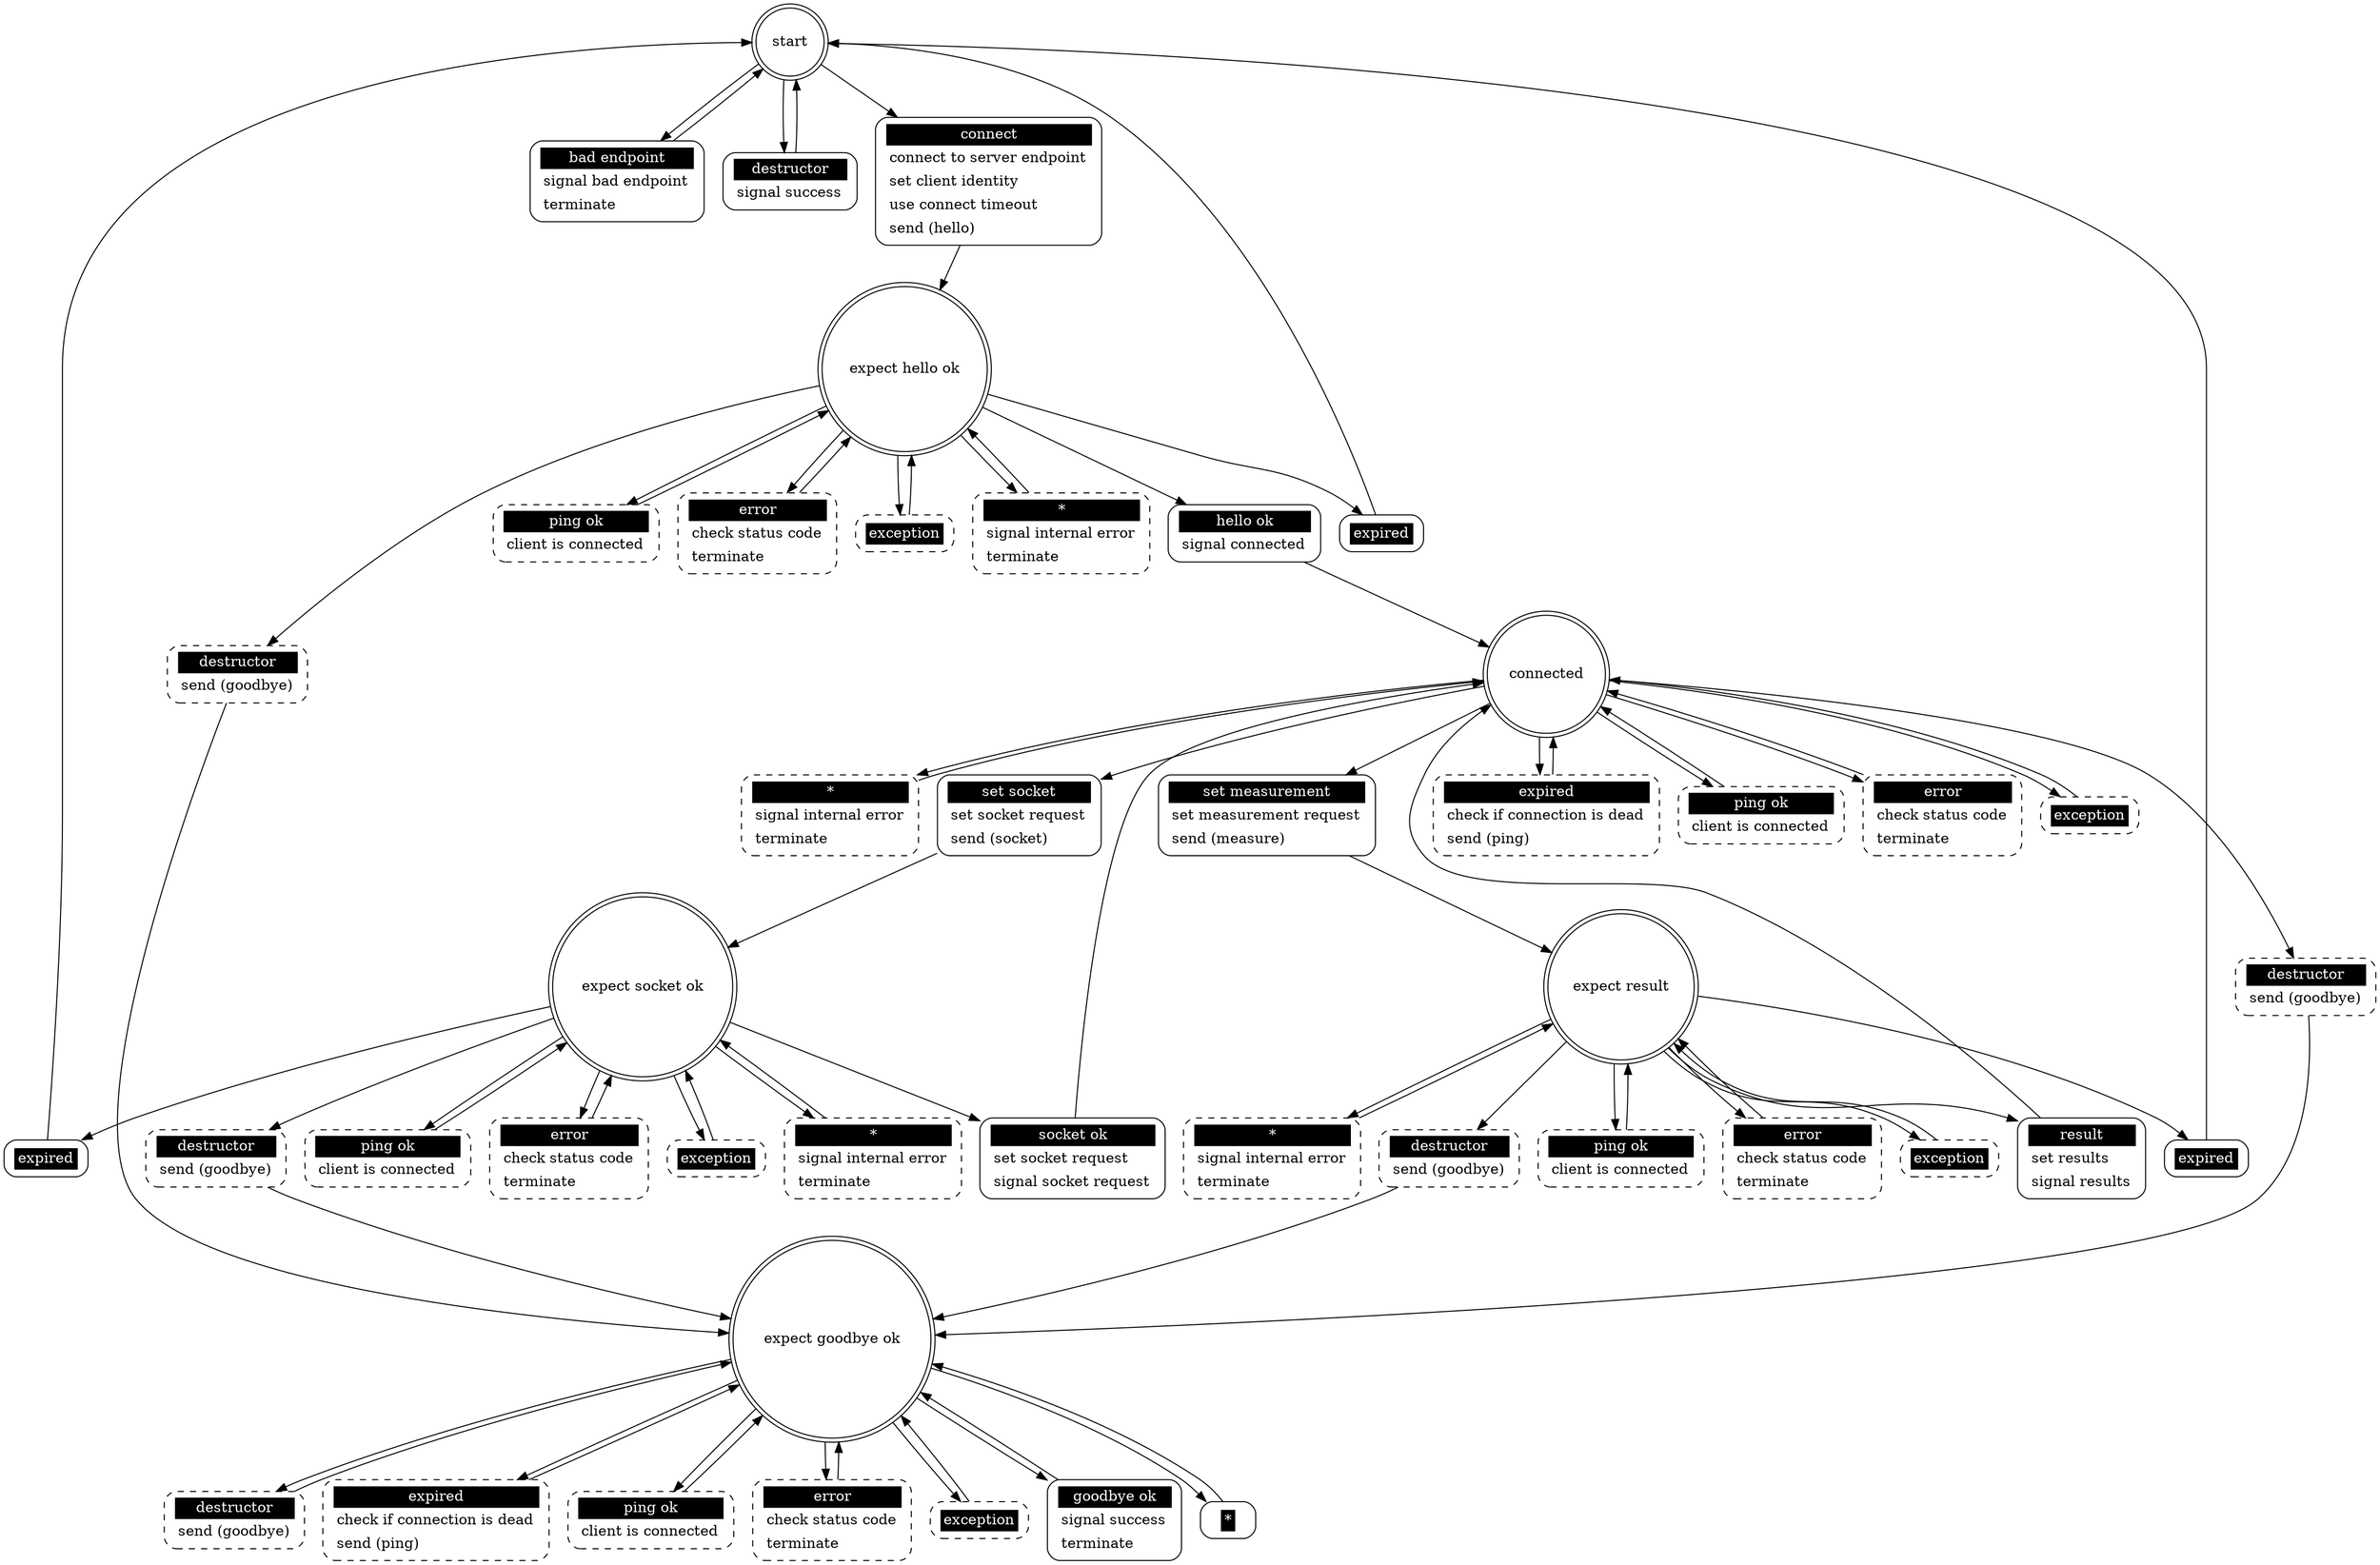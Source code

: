 ## Automatically generated from zperf_client.xml by gsl
digraph "zperf_client" {

 "start" [shape = "doublecircle"];
 "start connect" [shape = "Mrecord" style = solid label = <<table border="0" cellborder="0" cellpadding="3" bgcolor="white"><tr><td bgcolor="black" align="center" colspan="2"><font color="white">connect</font></td></tr><tr><td align="left" port="r3">connect to server endpoint</td></tr><tr><td align="left" port="r3">set client identity</td></tr><tr><td align="left" port="r3">use connect timeout</td></tr><tr><td align="left" port="r3">send (hello)</td></tr></table>>];
 "start" -> "start connect";
 "start connect" -> "expect hello ok";
 "start bad endpoint" [shape = "Mrecord" style = solid label = <<table border="0" cellborder="0" cellpadding="3" bgcolor="white"><tr><td bgcolor="black" align="center" colspan="2"><font color="white">bad endpoint</font></td></tr><tr><td align="left" port="r3">signal bad endpoint</td></tr><tr><td align="left" port="r3">terminate</td></tr></table>>];
 "start" -> "start bad endpoint";
 "start bad endpoint" -> "start";
 "start destructor" [shape = "Mrecord" style = solid label = <<table border="0" cellborder="0" cellpadding="3" bgcolor="white"><tr><td bgcolor="black" align="center" colspan="2"><font color="white">destructor</font></td></tr><tr><td align="left" port="r3">signal success</td></tr></table>>];
 "start" -> "start destructor";
 "start destructor" -> "start";

 "expect hello ok" [shape = "doublecircle"];
 "expect hello ok destructor" [shape = "Mrecord" style = dashed label = <<table border="0" cellborder="0" cellpadding="3" bgcolor="white"><tr><td bgcolor="black" align="center" colspan="2"><font color="white">destructor</font></td></tr><tr><td align="left" port="r3">send (goodbye)</td></tr></table>>];
 "expect hello ok" -> "expect hello ok destructor";
 "expect hello ok destructor" -> "expect goodbye ok";
 "expect hello ok ping ok" [shape = "Mrecord" style = dashed label = <<table border="0" cellborder="0" cellpadding="3" bgcolor="white"><tr><td bgcolor="black" align="center" colspan="2"><font color="white">ping ok</font></td></tr><tr><td align="left" port="r3">client is connected</td></tr></table>>];
 "expect hello ok" -> "expect hello ok ping ok";
 "expect hello ok ping ok" -> "expect hello ok";
 "expect hello ok error" [shape = "Mrecord" style = dashed label = <<table border="0" cellborder="0" cellpadding="3" bgcolor="white"><tr><td bgcolor="black" align="center" colspan="2"><font color="white">error</font></td></tr><tr><td align="left" port="r3">check status code</td></tr><tr><td align="left" port="r3">terminate</td></tr></table>>];
 "expect hello ok" -> "expect hello ok error";
 "expect hello ok error" -> "expect hello ok";
 "expect hello ok exception" [shape = "Mrecord" style = dashed label = <<table border="0" cellborder="0" cellpadding="3" bgcolor="white"><tr><td bgcolor="black" align="center" colspan="2"><font color="white">exception</font></td></tr></table>>];
 "expect hello ok" -> "expect hello ok exception";
 "expect hello ok exception" -> "expect hello ok";
 "expect hello ok *" [shape = "Mrecord" style = dashed label = <<table border="0" cellborder="0" cellpadding="3" bgcolor="white"><tr><td bgcolor="black" align="center" colspan="2"><font color="white">*</font></td></tr><tr><td align="left" port="r3">signal internal error</td></tr><tr><td align="left" port="r3">terminate</td></tr></table>>];
 "expect hello ok" -> "expect hello ok *";
 "expect hello ok *" -> "expect hello ok";
 "expect hello ok hello ok" [shape = "Mrecord" style = solid label = <<table border="0" cellborder="0" cellpadding="3" bgcolor="white"><tr><td bgcolor="black" align="center" colspan="2"><font color="white">hello ok</font></td></tr><tr><td align="left" port="r3">signal connected</td></tr></table>>];
 "expect hello ok" -> "expect hello ok hello ok";
 "expect hello ok hello ok" -> "connected";
 "expect hello ok expired" [shape = "Mrecord" style = solid label = <<table border="0" cellborder="0" cellpadding="3" bgcolor="white"><tr><td bgcolor="black" align="center" colspan="2"><font color="white">expired</font></td></tr></table>>];
 "expect hello ok" -> "expect hello ok expired";
 "expect hello ok expired" -> "start";

 "connected" [shape = "doublecircle"];
 "connected destructor" [shape = "Mrecord" style = dashed label = <<table border="0" cellborder="0" cellpadding="3" bgcolor="white"><tr><td bgcolor="black" align="center" colspan="2"><font color="white">destructor</font></td></tr><tr><td align="left" port="r3">send (goodbye)</td></tr></table>>];
 "connected" -> "connected destructor";
 "connected destructor" -> "expect goodbye ok";
 "connected expired" [shape = "Mrecord" style = dashed label = <<table border="0" cellborder="0" cellpadding="3" bgcolor="white"><tr><td bgcolor="black" align="center" colspan="2"><font color="white">expired</font></td></tr><tr><td align="left" port="r3">check if connection is dead</td></tr><tr><td align="left" port="r3">send (ping)</td></tr></table>>];
 "connected" -> "connected expired";
 "connected expired" -> "connected";
 "connected ping ok" [shape = "Mrecord" style = dashed label = <<table border="0" cellborder="0" cellpadding="3" bgcolor="white"><tr><td bgcolor="black" align="center" colspan="2"><font color="white">ping ok</font></td></tr><tr><td align="left" port="r3">client is connected</td></tr></table>>];
 "connected" -> "connected ping ok";
 "connected ping ok" -> "connected";
 "connected error" [shape = "Mrecord" style = dashed label = <<table border="0" cellborder="0" cellpadding="3" bgcolor="white"><tr><td bgcolor="black" align="center" colspan="2"><font color="white">error</font></td></tr><tr><td align="left" port="r3">check status code</td></tr><tr><td align="left" port="r3">terminate</td></tr></table>>];
 "connected" -> "connected error";
 "connected error" -> "connected";
 "connected exception" [shape = "Mrecord" style = dashed label = <<table border="0" cellborder="0" cellpadding="3" bgcolor="white"><tr><td bgcolor="black" align="center" colspan="2"><font color="white">exception</font></td></tr></table>>];
 "connected" -> "connected exception";
 "connected exception" -> "connected";
 "connected *" [shape = "Mrecord" style = dashed label = <<table border="0" cellborder="0" cellpadding="3" bgcolor="white"><tr><td bgcolor="black" align="center" colspan="2"><font color="white">*</font></td></tr><tr><td align="left" port="r3">signal internal error</td></tr><tr><td align="left" port="r3">terminate</td></tr></table>>];
 "connected" -> "connected *";
 "connected *" -> "connected";
 "connected set socket" [shape = "Mrecord" style = solid label = <<table border="0" cellborder="0" cellpadding="3" bgcolor="white"><tr><td bgcolor="black" align="center" colspan="2"><font color="white">set socket</font></td></tr><tr><td align="left" port="r3">set socket request</td></tr><tr><td align="left" port="r3">send (socket)</td></tr></table>>];
 "connected" -> "connected set socket";
 "connected set socket" -> "expect socket ok";
 "connected set measurement" [shape = "Mrecord" style = solid label = <<table border="0" cellborder="0" cellpadding="3" bgcolor="white"><tr><td bgcolor="black" align="center" colspan="2"><font color="white">set measurement</font></td></tr><tr><td align="left" port="r3">set measurement request</td></tr><tr><td align="left" port="r3">send (measure)</td></tr></table>>];
 "connected" -> "connected set measurement";
 "connected set measurement" -> "expect result";

 "expect socket ok" [shape = "doublecircle"];
 "expect socket ok destructor" [shape = "Mrecord" style = dashed label = <<table border="0" cellborder="0" cellpadding="3" bgcolor="white"><tr><td bgcolor="black" align="center" colspan="2"><font color="white">destructor</font></td></tr><tr><td align="left" port="r3">send (goodbye)</td></tr></table>>];
 "expect socket ok" -> "expect socket ok destructor";
 "expect socket ok destructor" -> "expect goodbye ok";
 "expect socket ok ping ok" [shape = "Mrecord" style = dashed label = <<table border="0" cellborder="0" cellpadding="3" bgcolor="white"><tr><td bgcolor="black" align="center" colspan="2"><font color="white">ping ok</font></td></tr><tr><td align="left" port="r3">client is connected</td></tr></table>>];
 "expect socket ok" -> "expect socket ok ping ok";
 "expect socket ok ping ok" -> "expect socket ok";
 "expect socket ok error" [shape = "Mrecord" style = dashed label = <<table border="0" cellborder="0" cellpadding="3" bgcolor="white"><tr><td bgcolor="black" align="center" colspan="2"><font color="white">error</font></td></tr><tr><td align="left" port="r3">check status code</td></tr><tr><td align="left" port="r3">terminate</td></tr></table>>];
 "expect socket ok" -> "expect socket ok error";
 "expect socket ok error" -> "expect socket ok";
 "expect socket ok exception" [shape = "Mrecord" style = dashed label = <<table border="0" cellborder="0" cellpadding="3" bgcolor="white"><tr><td bgcolor="black" align="center" colspan="2"><font color="white">exception</font></td></tr></table>>];
 "expect socket ok" -> "expect socket ok exception";
 "expect socket ok exception" -> "expect socket ok";
 "expect socket ok *" [shape = "Mrecord" style = dashed label = <<table border="0" cellborder="0" cellpadding="3" bgcolor="white"><tr><td bgcolor="black" align="center" colspan="2"><font color="white">*</font></td></tr><tr><td align="left" port="r3">signal internal error</td></tr><tr><td align="left" port="r3">terminate</td></tr></table>>];
 "expect socket ok" -> "expect socket ok *";
 "expect socket ok *" -> "expect socket ok";
 "expect socket ok socket ok" [shape = "Mrecord" style = solid label = <<table border="0" cellborder="0" cellpadding="3" bgcolor="white"><tr><td bgcolor="black" align="center" colspan="2"><font color="white">socket ok</font></td></tr><tr><td align="left" port="r3">set socket request</td></tr><tr><td align="left" port="r3">signal socket request</td></tr></table>>];
 "expect socket ok" -> "expect socket ok socket ok";
 "expect socket ok socket ok" -> "connected";
 "expect socket ok expired" [shape = "Mrecord" style = solid label = <<table border="0" cellborder="0" cellpadding="3" bgcolor="white"><tr><td bgcolor="black" align="center" colspan="2"><font color="white">expired</font></td></tr></table>>];
 "expect socket ok" -> "expect socket ok expired";
 "expect socket ok expired" -> "start";

 "expect result" [shape = "doublecircle"];
 "expect result destructor" [shape = "Mrecord" style = dashed label = <<table border="0" cellborder="0" cellpadding="3" bgcolor="white"><tr><td bgcolor="black" align="center" colspan="2"><font color="white">destructor</font></td></tr><tr><td align="left" port="r3">send (goodbye)</td></tr></table>>];
 "expect result" -> "expect result destructor";
 "expect result destructor" -> "expect goodbye ok";
 "expect result ping ok" [shape = "Mrecord" style = dashed label = <<table border="0" cellborder="0" cellpadding="3" bgcolor="white"><tr><td bgcolor="black" align="center" colspan="2"><font color="white">ping ok</font></td></tr><tr><td align="left" port="r3">client is connected</td></tr></table>>];
 "expect result" -> "expect result ping ok";
 "expect result ping ok" -> "expect result";
 "expect result error" [shape = "Mrecord" style = dashed label = <<table border="0" cellborder="0" cellpadding="3" bgcolor="white"><tr><td bgcolor="black" align="center" colspan="2"><font color="white">error</font></td></tr><tr><td align="left" port="r3">check status code</td></tr><tr><td align="left" port="r3">terminate</td></tr></table>>];
 "expect result" -> "expect result error";
 "expect result error" -> "expect result";
 "expect result exception" [shape = "Mrecord" style = dashed label = <<table border="0" cellborder="0" cellpadding="3" bgcolor="white"><tr><td bgcolor="black" align="center" colspan="2"><font color="white">exception</font></td></tr></table>>];
 "expect result" -> "expect result exception";
 "expect result exception" -> "expect result";
 "expect result *" [shape = "Mrecord" style = dashed label = <<table border="0" cellborder="0" cellpadding="3" bgcolor="white"><tr><td bgcolor="black" align="center" colspan="2"><font color="white">*</font></td></tr><tr><td align="left" port="r3">signal internal error</td></tr><tr><td align="left" port="r3">terminate</td></tr></table>>];
 "expect result" -> "expect result *";
 "expect result *" -> "expect result";
 "expect result result" [shape = "Mrecord" style = solid label = <<table border="0" cellborder="0" cellpadding="3" bgcolor="white"><tr><td bgcolor="black" align="center" colspan="2"><font color="white">result</font></td></tr><tr><td align="left" port="r3">set results</td></tr><tr><td align="left" port="r3">signal results</td></tr></table>>];
 "expect result" -> "expect result result";
 "expect result result" -> "connected";
 "expect result expired" [shape = "Mrecord" style = solid label = <<table border="0" cellborder="0" cellpadding="3" bgcolor="white"><tr><td bgcolor="black" align="center" colspan="2"><font color="white">expired</font></td></tr></table>>];
 "expect result" -> "expect result expired";
 "expect result expired" -> "start";

 "expect goodbye ok" [shape = "doublecircle"];
 "expect goodbye ok destructor" [shape = "Mrecord" style = dashed label = <<table border="0" cellborder="0" cellpadding="3" bgcolor="white"><tr><td bgcolor="black" align="center" colspan="2"><font color="white">destructor</font></td></tr><tr><td align="left" port="r3">send (goodbye)</td></tr></table>>];
 "expect goodbye ok" -> "expect goodbye ok destructor";
 "expect goodbye ok destructor" -> "expect goodbye ok";
 "expect goodbye ok expired" [shape = "Mrecord" style = dashed label = <<table border="0" cellborder="0" cellpadding="3" bgcolor="white"><tr><td bgcolor="black" align="center" colspan="2"><font color="white">expired</font></td></tr><tr><td align="left" port="r3">check if connection is dead</td></tr><tr><td align="left" port="r3">send (ping)</td></tr></table>>];
 "expect goodbye ok" -> "expect goodbye ok expired";
 "expect goodbye ok expired" -> "expect goodbye ok";
 "expect goodbye ok ping ok" [shape = "Mrecord" style = dashed label = <<table border="0" cellborder="0" cellpadding="3" bgcolor="white"><tr><td bgcolor="black" align="center" colspan="2"><font color="white">ping ok</font></td></tr><tr><td align="left" port="r3">client is connected</td></tr></table>>];
 "expect goodbye ok" -> "expect goodbye ok ping ok";
 "expect goodbye ok ping ok" -> "expect goodbye ok";
 "expect goodbye ok error" [shape = "Mrecord" style = dashed label = <<table border="0" cellborder="0" cellpadding="3" bgcolor="white"><tr><td bgcolor="black" align="center" colspan="2"><font color="white">error</font></td></tr><tr><td align="left" port="r3">check status code</td></tr><tr><td align="left" port="r3">terminate</td></tr></table>>];
 "expect goodbye ok" -> "expect goodbye ok error";
 "expect goodbye ok error" -> "expect goodbye ok";
 "expect goodbye ok exception" [shape = "Mrecord" style = dashed label = <<table border="0" cellborder="0" cellpadding="3" bgcolor="white"><tr><td bgcolor="black" align="center" colspan="2"><font color="white">exception</font></td></tr></table>>];
 "expect goodbye ok" -> "expect goodbye ok exception";
 "expect goodbye ok exception" -> "expect goodbye ok";
 "expect goodbye ok goodbye ok" [shape = "Mrecord" style = solid label = <<table border="0" cellborder="0" cellpadding="3" bgcolor="white"><tr><td bgcolor="black" align="center" colspan="2"><font color="white">goodbye ok</font></td></tr><tr><td align="left" port="r3">signal success</td></tr><tr><td align="left" port="r3">terminate</td></tr></table>>];
 "expect goodbye ok" -> "expect goodbye ok goodbye ok";
 "expect goodbye ok goodbye ok" -> "expect goodbye ok";
 "expect goodbye ok *" [shape = "Mrecord" style = solid label = <<table border="0" cellborder="0" cellpadding="3" bgcolor="white"><tr><td bgcolor="black" align="center" colspan="2"><font color="white">*</font></td></tr></table>>];
 "expect goodbye ok" -> "expect goodbye ok *";
 "expect goodbye ok *" -> "expect goodbye ok";
}
